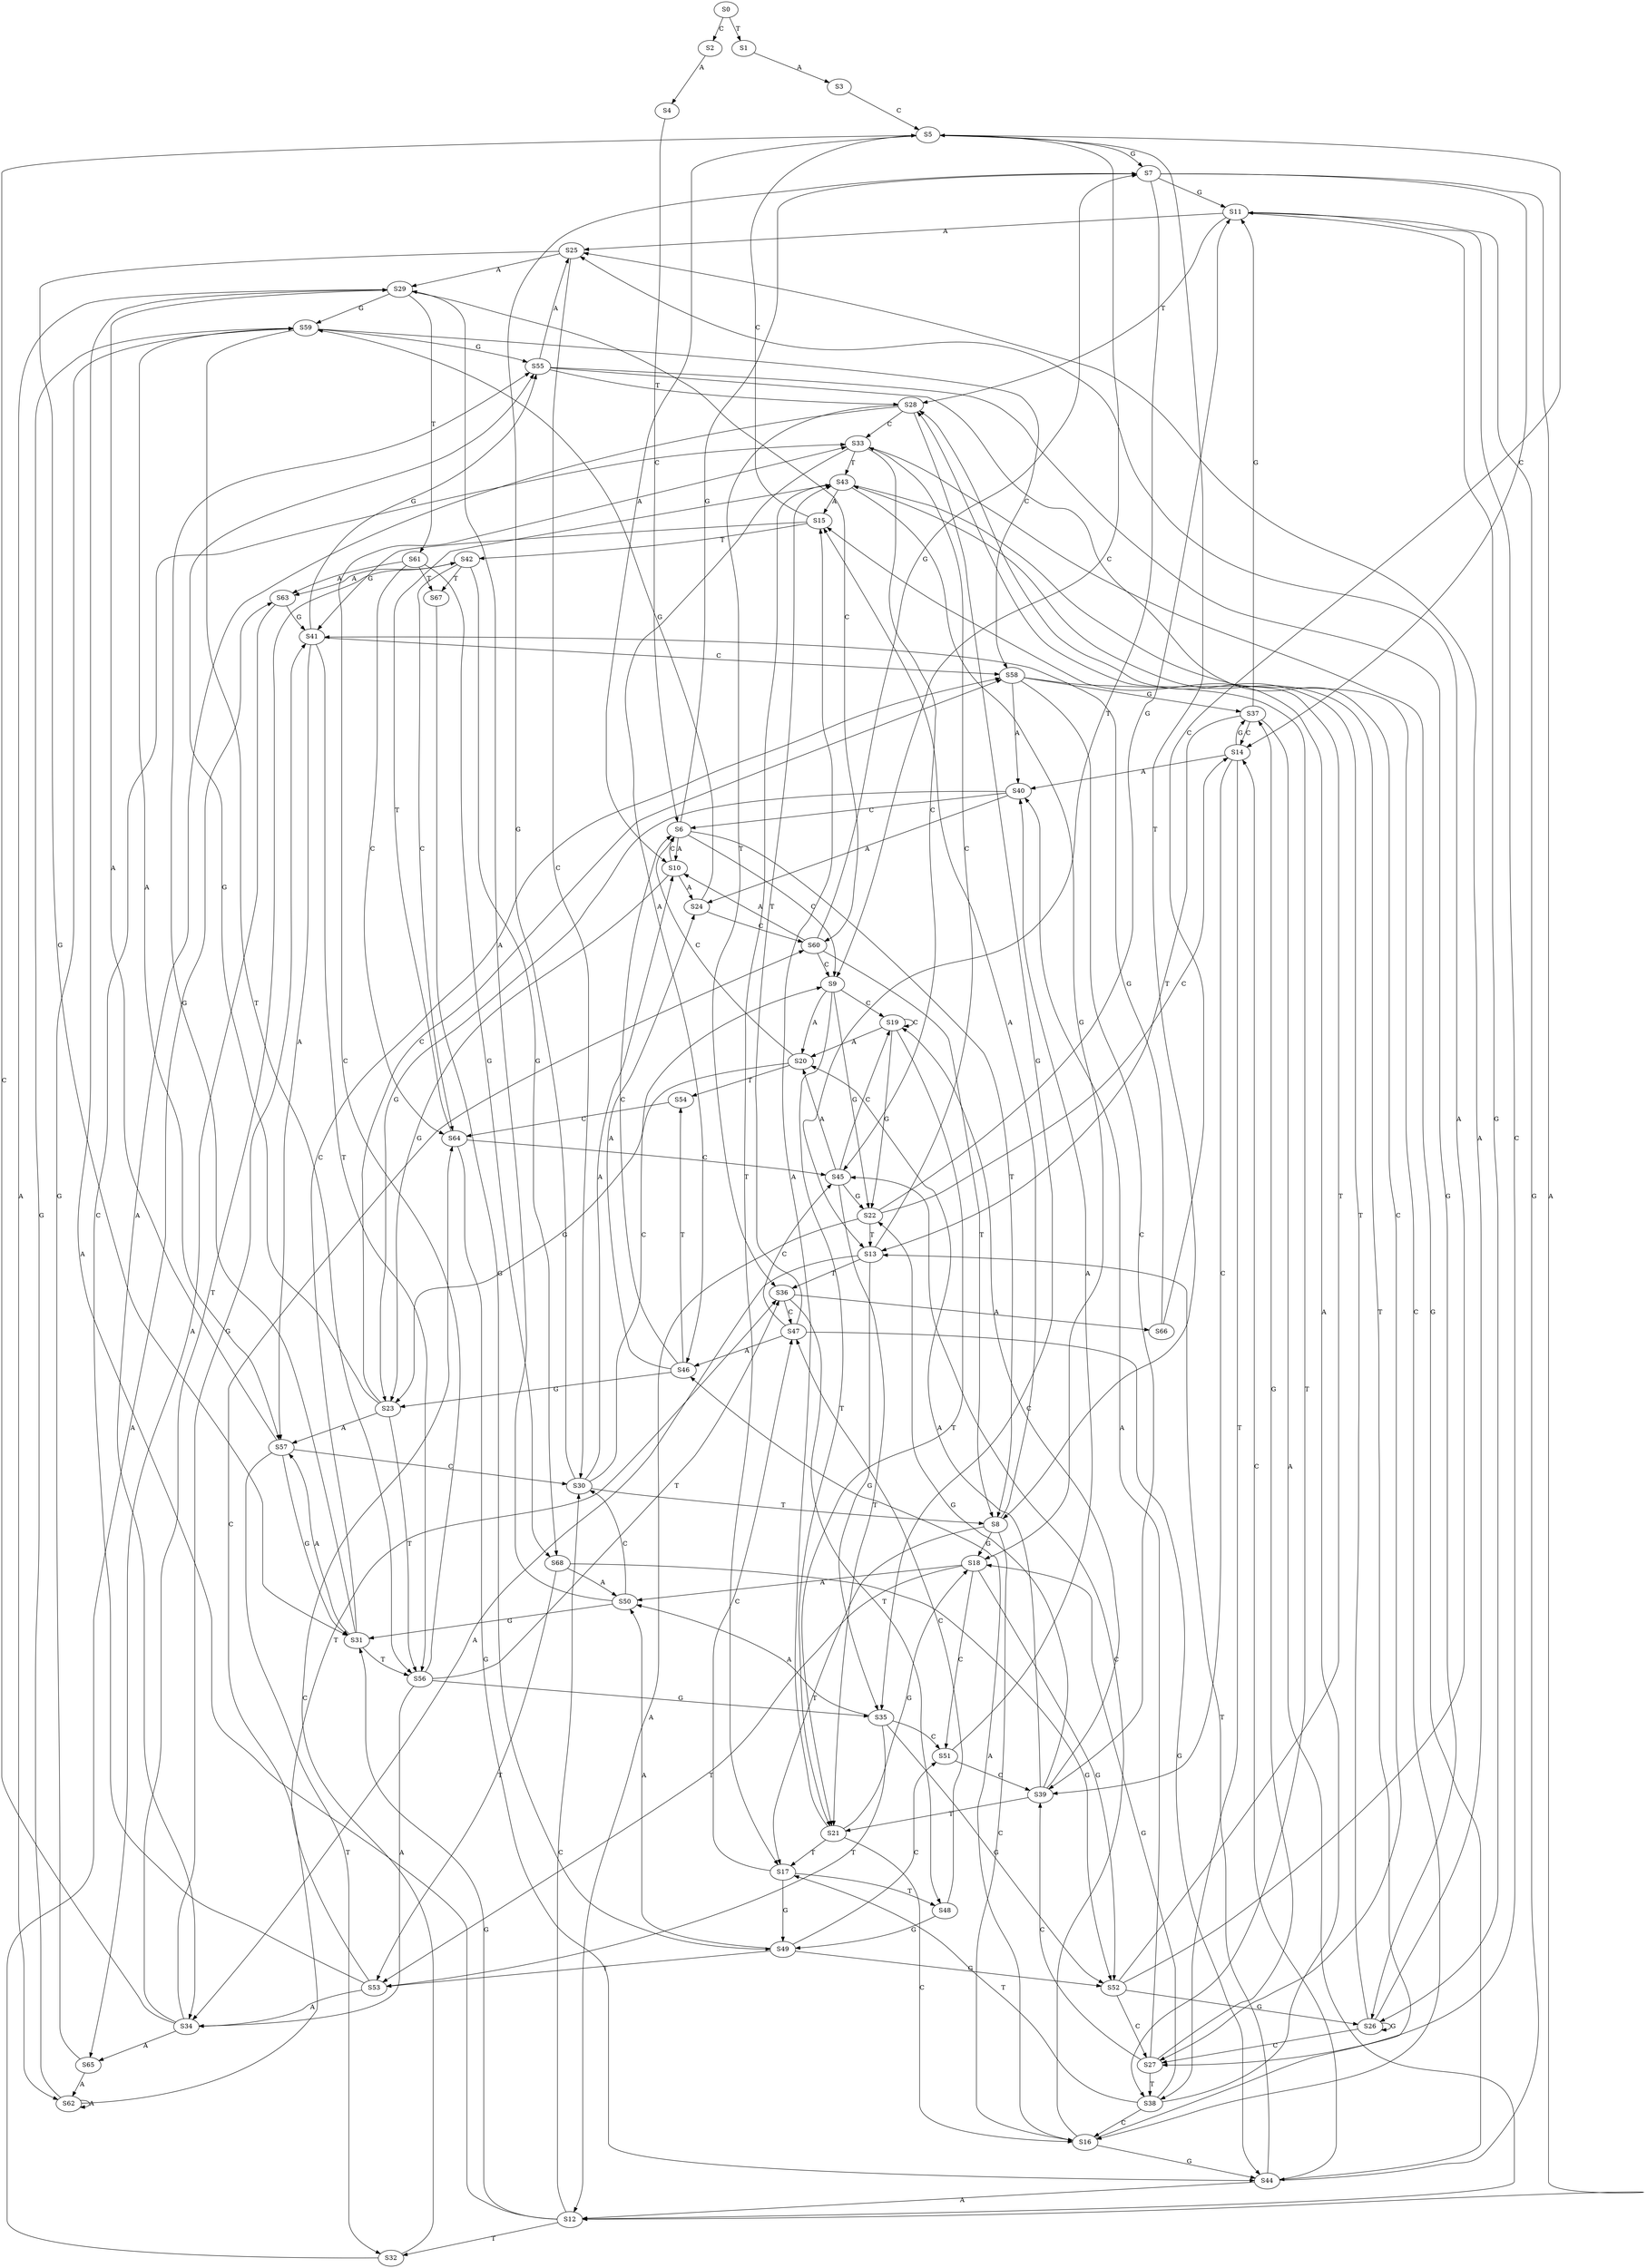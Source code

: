 strict digraph  {
	S0 -> S1 [ label = T ];
	S0 -> S2 [ label = C ];
	S1 -> S3 [ label = A ];
	S2 -> S4 [ label = A ];
	S3 -> S5 [ label = C ];
	S4 -> S6 [ label = C ];
	S5 -> S7 [ label = G ];
	S5 -> S8 [ label = T ];
	S5 -> S9 [ label = C ];
	S5 -> S10 [ label = A ];
	S6 -> S8 [ label = T ];
	S6 -> S9 [ label = C ];
	S6 -> S10 [ label = A ];
	S6 -> S7 [ label = G ];
	S7 -> S11 [ label = G ];
	S7 -> S12 [ label = A ];
	S7 -> S13 [ label = T ];
	S7 -> S14 [ label = C ];
	S8 -> S15 [ label = A ];
	S8 -> S16 [ label = C ];
	S8 -> S17 [ label = T ];
	S8 -> S18 [ label = G ];
	S9 -> S19 [ label = C ];
	S9 -> S20 [ label = A ];
	S9 -> S21 [ label = T ];
	S9 -> S22 [ label = G ];
	S10 -> S23 [ label = G ];
	S10 -> S6 [ label = C ];
	S10 -> S24 [ label = A ];
	S11 -> S25 [ label = A ];
	S11 -> S26 [ label = G ];
	S11 -> S27 [ label = C ];
	S11 -> S28 [ label = T ];
	S12 -> S29 [ label = A ];
	S12 -> S30 [ label = C ];
	S12 -> S31 [ label = G ];
	S12 -> S32 [ label = T ];
	S13 -> S33 [ label = C ];
	S13 -> S34 [ label = A ];
	S13 -> S35 [ label = G ];
	S13 -> S36 [ label = T ];
	S14 -> S37 [ label = G ];
	S14 -> S38 [ label = T ];
	S14 -> S39 [ label = C ];
	S14 -> S40 [ label = A ];
	S15 -> S41 [ label = G ];
	S15 -> S42 [ label = T ];
	S15 -> S5 [ label = C ];
	S16 -> S43 [ label = T ];
	S16 -> S44 [ label = G ];
	S16 -> S45 [ label = C ];
	S16 -> S46 [ label = A ];
	S17 -> S47 [ label = C ];
	S17 -> S48 [ label = T ];
	S17 -> S49 [ label = G ];
	S18 -> S50 [ label = A ];
	S18 -> S51 [ label = C ];
	S18 -> S52 [ label = G ];
	S18 -> S53 [ label = T ];
	S19 -> S22 [ label = G ];
	S19 -> S19 [ label = C ];
	S19 -> S20 [ label = A ];
	S19 -> S21 [ label = T ];
	S20 -> S23 [ label = G ];
	S20 -> S54 [ label = T ];
	S20 -> S6 [ label = C ];
	S21 -> S18 [ label = G ];
	S21 -> S16 [ label = C ];
	S21 -> S15 [ label = A ];
	S21 -> S17 [ label = T ];
	S22 -> S12 [ label = A ];
	S22 -> S11 [ label = G ];
	S22 -> S13 [ label = T ];
	S22 -> S14 [ label = C ];
	S23 -> S55 [ label = G ];
	S23 -> S56 [ label = T ];
	S23 -> S57 [ label = A ];
	S23 -> S58 [ label = C ];
	S24 -> S59 [ label = G ];
	S24 -> S60 [ label = C ];
	S25 -> S29 [ label = A ];
	S25 -> S31 [ label = G ];
	S25 -> S30 [ label = C ];
	S26 -> S28 [ label = T ];
	S26 -> S27 [ label = C ];
	S26 -> S26 [ label = G ];
	S26 -> S25 [ label = A ];
	S27 -> S38 [ label = T ];
	S27 -> S39 [ label = C ];
	S27 -> S40 [ label = A ];
	S27 -> S37 [ label = G ];
	S28 -> S34 [ label = A ];
	S28 -> S33 [ label = C ];
	S28 -> S35 [ label = G ];
	S28 -> S36 [ label = T ];
	S29 -> S61 [ label = T ];
	S29 -> S60 [ label = C ];
	S29 -> S62 [ label = A ];
	S29 -> S59 [ label = G ];
	S30 -> S8 [ label = T ];
	S30 -> S7 [ label = G ];
	S30 -> S9 [ label = C ];
	S30 -> S10 [ label = A ];
	S31 -> S56 [ label = T ];
	S31 -> S55 [ label = G ];
	S31 -> S57 [ label = A ];
	S31 -> S58 [ label = C ];
	S32 -> S63 [ label = A ];
	S32 -> S64 [ label = C ];
	S33 -> S43 [ label = T ];
	S33 -> S44 [ label = G ];
	S33 -> S46 [ label = A ];
	S33 -> S45 [ label = C ];
	S34 -> S42 [ label = T ];
	S34 -> S41 [ label = G ];
	S34 -> S65 [ label = A ];
	S34 -> S5 [ label = C ];
	S35 -> S53 [ label = T ];
	S35 -> S52 [ label = G ];
	S35 -> S50 [ label = A ];
	S35 -> S51 [ label = C ];
	S36 -> S47 [ label = C ];
	S36 -> S66 [ label = A ];
	S36 -> S48 [ label = T ];
	S37 -> S11 [ label = G ];
	S37 -> S12 [ label = A ];
	S37 -> S14 [ label = C ];
	S37 -> S13 [ label = T ];
	S38 -> S15 [ label = A ];
	S38 -> S16 [ label = C ];
	S38 -> S17 [ label = T ];
	S38 -> S18 [ label = G ];
	S39 -> S22 [ label = G ];
	S39 -> S20 [ label = A ];
	S39 -> S21 [ label = T ];
	S39 -> S19 [ label = C ];
	S40 -> S23 [ label = G ];
	S40 -> S6 [ label = C ];
	S40 -> S24 [ label = A ];
	S41 -> S56 [ label = T ];
	S41 -> S57 [ label = A ];
	S41 -> S58 [ label = C ];
	S41 -> S55 [ label = G ];
	S42 -> S64 [ label = C ];
	S42 -> S63 [ label = A ];
	S42 -> S67 [ label = T ];
	S42 -> S68 [ label = G ];
	S43 -> S18 [ label = G ];
	S43 -> S16 [ label = C ];
	S43 -> S15 [ label = A ];
	S43 -> S17 [ label = T ];
	S44 -> S11 [ label = G ];
	S44 -> S13 [ label = T ];
	S44 -> S14 [ label = C ];
	S44 -> S12 [ label = A ];
	S45 -> S19 [ label = C ];
	S45 -> S20 [ label = A ];
	S45 -> S21 [ label = T ];
	S45 -> S22 [ label = G ];
	S46 -> S54 [ label = T ];
	S46 -> S6 [ label = C ];
	S46 -> S24 [ label = A ];
	S46 -> S23 [ label = G ];
	S47 -> S46 [ label = A ];
	S47 -> S45 [ label = C ];
	S47 -> S43 [ label = T ];
	S47 -> S44 [ label = G ];
	S48 -> S49 [ label = G ];
	S48 -> S47 [ label = C ];
	S49 -> S52 [ label = G ];
	S49 -> S51 [ label = C ];
	S49 -> S53 [ label = T ];
	S49 -> S50 [ label = A ];
	S50 -> S31 [ label = G ];
	S50 -> S30 [ label = C ];
	S50 -> S29 [ label = A ];
	S51 -> S39 [ label = C ];
	S51 -> S40 [ label = A ];
	S52 -> S26 [ label = G ];
	S52 -> S27 [ label = C ];
	S52 -> S25 [ label = A ];
	S52 -> S28 [ label = T ];
	S53 -> S33 [ label = C ];
	S53 -> S36 [ label = T ];
	S53 -> S34 [ label = A ];
	S54 -> S64 [ label = C ];
	S55 -> S25 [ label = A ];
	S55 -> S26 [ label = G ];
	S55 -> S28 [ label = T ];
	S55 -> S27 [ label = C ];
	S56 -> S34 [ label = A ];
	S56 -> S33 [ label = C ];
	S56 -> S35 [ label = G ];
	S56 -> S36 [ label = T ];
	S57 -> S29 [ label = A ];
	S57 -> S30 [ label = C ];
	S57 -> S32 [ label = T ];
	S57 -> S31 [ label = G ];
	S58 -> S39 [ label = C ];
	S58 -> S40 [ label = A ];
	S58 -> S37 [ label = G ];
	S58 -> S38 [ label = T ];
	S59 -> S56 [ label = T ];
	S59 -> S57 [ label = A ];
	S59 -> S58 [ label = C ];
	S59 -> S55 [ label = G ];
	S60 -> S10 [ label = A ];
	S60 -> S9 [ label = C ];
	S60 -> S7 [ label = G ];
	S60 -> S8 [ label = T ];
	S61 -> S63 [ label = A ];
	S61 -> S64 [ label = C ];
	S61 -> S68 [ label = G ];
	S61 -> S67 [ label = T ];
	S62 -> S59 [ label = G ];
	S62 -> S60 [ label = C ];
	S62 -> S62 [ label = A ];
	S63 -> S41 [ label = G ];
	S63 -> S65 [ label = A ];
	S64 -> S45 [ label = C ];
	S64 -> S44 [ label = G ];
	S64 -> S43 [ label = T ];
	S65 -> S59 [ label = G ];
	S65 -> S62 [ label = A ];
	S66 -> S5 [ label = C ];
	S66 -> S41 [ label = G ];
	S67 -> S49 [ label = G ];
	S68 -> S52 [ label = G ];
	S68 -> S50 [ label = A ];
	S68 -> S53 [ label = T ];
}
